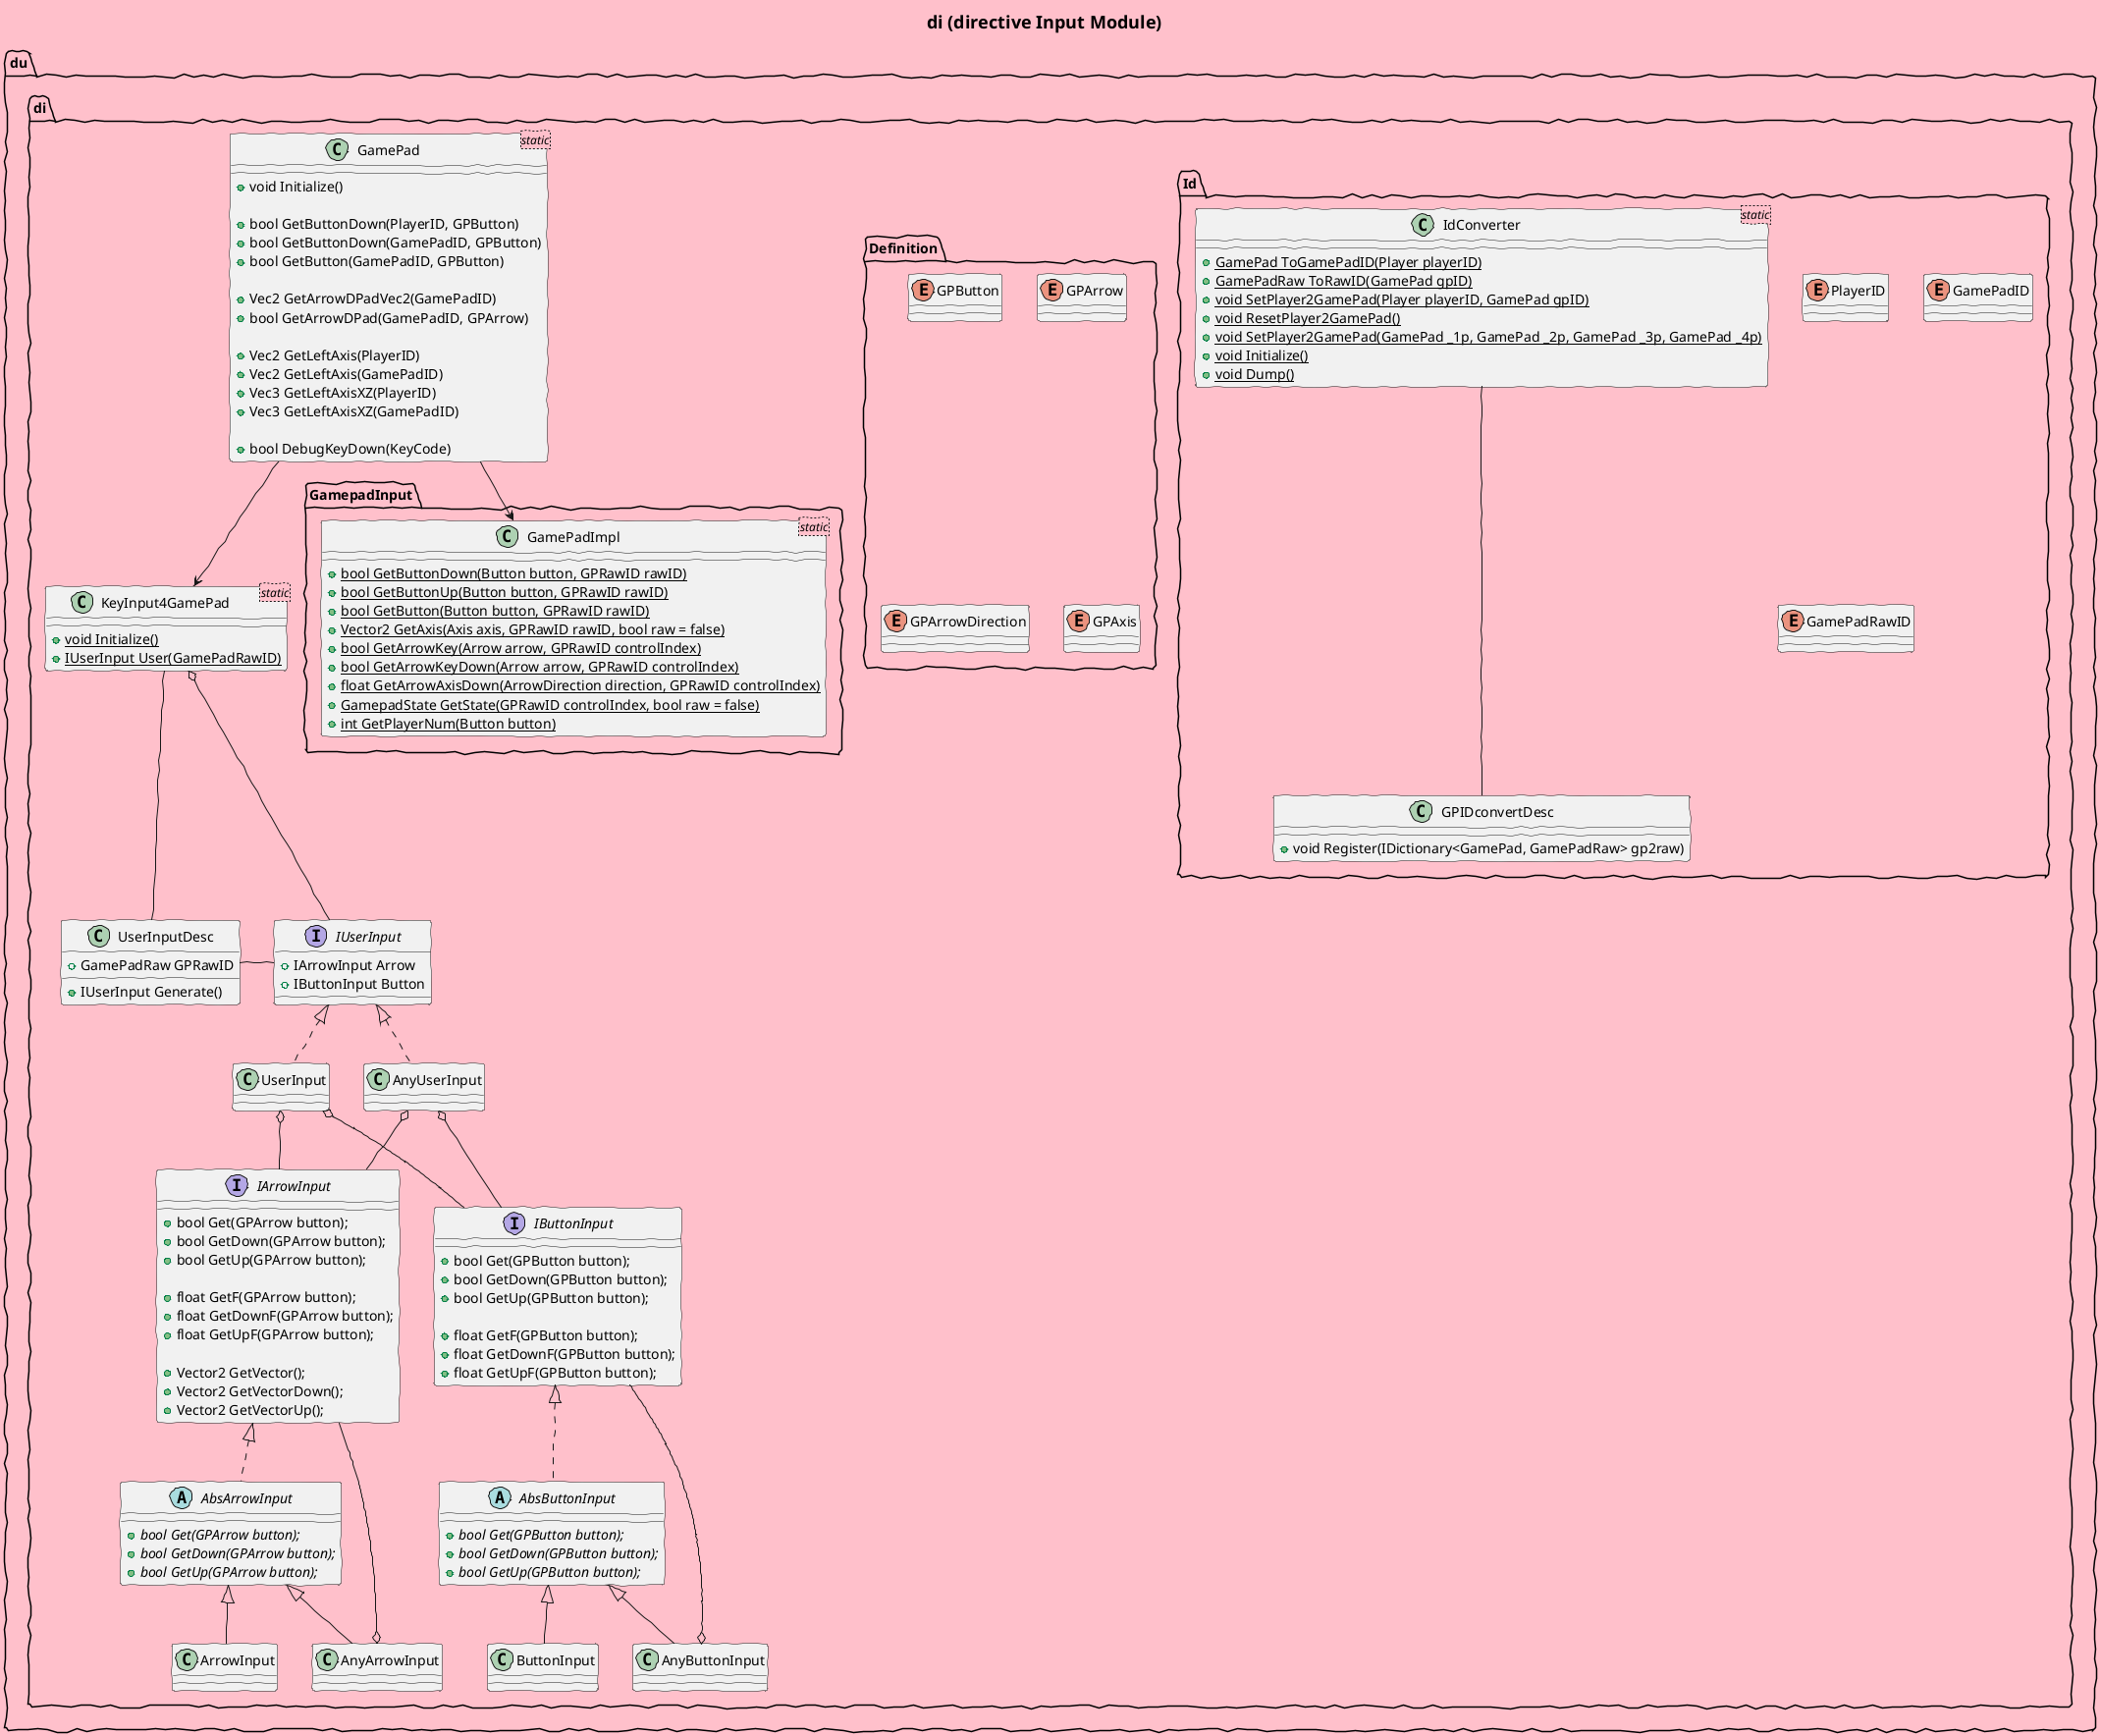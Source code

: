 @startuml uml-di.png

skinparam backgroundColor pink
skinparam handwritten true

title <size:18> di (directive Input Module) </size>

package du {
	package di {

		package Id {
			enum PlayerID
			enum GamePadID
			enum GamePadRawID

			class IdConverter <static> {
				+{static} GamePad ToGamePadID(Player playerID)
				+{static} GamePadRaw ToRawID(GamePad gpID)
				+{static} void SetPlayer2GamePad(Player playerID, GamePad gpID)
				+{static} void ResetPlayer2GamePad()
				+{static} void SetPlayer2GamePad(GamePad _1p, GamePad _2p, GamePad _3p, GamePad _4p)
				+{static} void Initialize()
				+{static} void Dump()
			}
			class GPIDconvertDesc {
				+void Register(IDictionary<GamePad, GamePadRaw> gp2raw)
			}
			IdConverter --- GPIDconvertDesc
		}

		package Definition {
			enum GPButton
			enum GPArrow
			enum GPArrowDirection
			enum GPAxis
		}

		interface IUserInput {
			+IArrowInput Arrow
			+IButtonInput Button
		}
		IUserInput <|.. UserInput
		IUserInput <|.. AnyUserInput
		UserInput o-down- IArrowInput
		UserInput o-down- IButtonInput
		AnyUserInput o-down- IArrowInput
		AnyUserInput o-down- IButtonInput

		interface IButtonInput {
			+bool Get(GPButton button);
			+bool GetDown(GPButton button);
			+bool GetUp(GPButton button);

			+float GetF(GPButton button);
			+float GetDownF(GPButton button);
			+float GetUpF(GPButton button);
		}
		abstract AbsButtonInput {
			{abstract}+bool Get(GPButton button);
			{abstract}+bool GetDown(GPButton button);
			{abstract}+bool GetUp(GPButton button);
		}
		IButtonInput <|.. AbsButtonInput
		AbsButtonInput <|-- ButtonInput
		AbsButtonInput <|-- AnyButtonInput
		IButtonInput --o AnyButtonInput

		interface IArrowInput {
			+bool Get(GPArrow button);
			+bool GetDown(GPArrow button);
			+bool GetUp(GPArrow button);

			+float GetF(GPArrow button);
			+float GetDownF(GPArrow button);
			+float GetUpF(GPArrow button);

			+Vector2 GetVector();
			+Vector2 GetVectorDown();
			+Vector2 GetVectorUp();
		}
		abstract AbsArrowInput {
			{abstract}+bool Get(GPArrow button);
			{abstract}+bool GetDown(GPArrow button);
			{abstract}+bool GetUp(GPArrow button);
		}
		IArrowInput <|.. AbsArrowInput
		AbsArrowInput <|-- ArrowInput
		AbsArrowInput <|-- AnyArrowInput
		IArrowInput --o AnyArrowInput

		package GamepadInput {
			class GamePadImpl <static> {
				+{static} bool GetButtonDown(Button button, GPRawID rawID)
				+{static} bool GetButtonUp(Button button, GPRawID rawID)
				+{static} bool GetButton(Button button, GPRawID rawID)
				+{static} Vector2 GetAxis(Axis axis, GPRawID rawID, bool raw = false)
				+{static} bool GetArrowKey(Arrow arrow, GPRawID controlIndex)
				+{static} bool GetArrowKeyDown(Arrow arrow, GPRawID controlIndex)
				+{static} float GetArrowAxisDown(ArrowDirection direction, GPRawID controlIndex)
				+{static} GamepadState GetState(GPRawID controlIndex, bool raw = false)
				+{static} int GetPlayerNum(Button button)
			}
		}

		class KeyInput4GamePad <static> {
			+{static} void Initialize()
			+{static} IUserInput User(GamePadRawID)
		}
		class UserInputDesc {
			+GamePadRaw GPRawID
			+IUserInput Generate()
		}
		KeyInput4GamePad --down- UserInputDesc
		KeyInput4GamePad o-down- IUserInput
		UserInputDesc --right- IUserInput

		class GamePad <static> {
			+void Initialize()

			+bool GetButtonDown(PlayerID, GPButton)
			+bool GetButtonDown(GamePadID, GPButton)
			+bool GetButton(GamePadID, GPButton)

			+Vec2 GetArrowDPadVec2(GamePadID)
			+bool GetArrowDPad(GamePadID, GPArrow)

			+Vec2 GetLeftAxis(PlayerID)
			+Vec2 GetLeftAxis(GamePadID)
			+Vec3 GetLeftAxisXZ(PlayerID)
			+Vec3 GetLeftAxisXZ(GamePadID)

			+bool DebugKeyDown(KeyCode)
		}
		GamePad --> GamePadImpl
		GamePad --> KeyInput4GamePad
	}
}


@enduml

